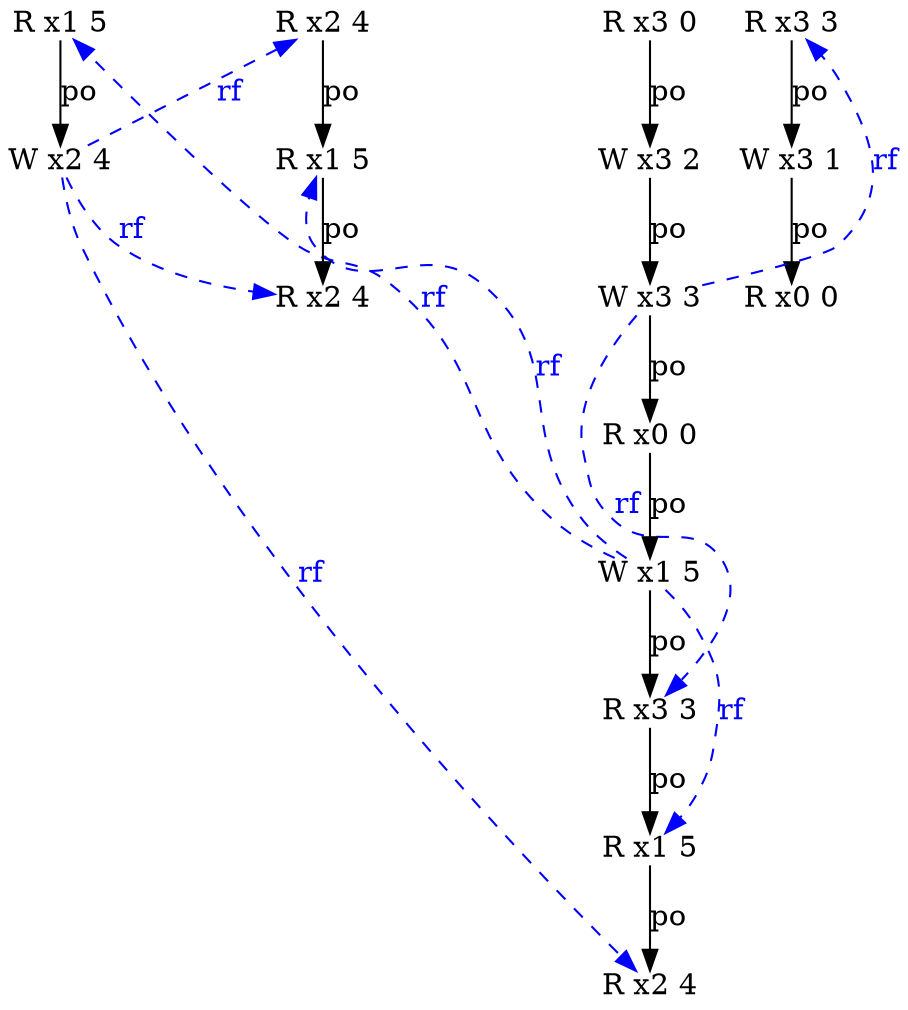 digraph g {
  n2_1 [type=W,loc=2,th=2,idx=1,label="W x2 4",pos="2,-1!",shape=plain];
  n1_1 [type=W,loc=3,th=1,idx=1,label="W x3 2",pos="1,-1!",shape=plain];
  n1_5 [type=R,loc=3,th=1,idx=5,label="R x3 3",pos="1,-5!",shape=plain];
  n2_0 [type=R,loc=1,th=2,idx=0,label="R x1 5",pos="2,0!",shape=plain];
  n1_7 [type=R,loc=2,th=1,idx=7,label="R x2 4",pos="1,-7!",shape=plain];
  n3_0 [type=R,loc=2,th=3,idx=0,label="R x2 4",pos="3,0!",shape=plain];
  n1_4 [type=W,loc=1,th=1,idx=4,label="W x1 5",pos="1,-4!",shape=plain];
  n3_1 [type=R,loc=1,th=3,idx=1,label="R x1 5",pos="3,-1!",shape=plain];
  n3_2 [type=R,loc=2,th=3,idx=2,label="R x2 4",pos="3,-2!",shape=plain];
  n1_6 [type=R,loc=1,th=1,idx=6,label="R x1 5",pos="1,-6!",shape=plain];
  n0_1 [type=W,loc=3,th=0,idx=1,label="W x3 1",pos="0,-1!",shape=plain];
  n0_0 [type=R,loc=3,th=0,idx=0,label="R x3 3",pos="0,0!",shape=plain];
  n0_2 [type=R,loc=0,th=0,idx=2,label="R x0 0",pos="0,-2!",shape=plain];
  n1_2 [type=W,loc=3,th=1,idx=2,label="W x3 3",pos="1,-2!",shape=plain];
  n1_0 [type=R,loc=3,th=1,idx=0,label="R x3 0",pos="1,0!",shape=plain];
  n1_3 [type=R,loc=0,th=1,idx=3,label="R x0 0",pos="1,-3!",shape=plain];
  n2_0 -> n2_1 [label="po"];
  n1_5 -> n1_6 [label="po"];
  n1_4 -> n1_5 [label="po"];
  n1_1 -> n1_2 [label="po"];
  n1_2 -> n1_3 [label="po"];
  n1_0 -> n1_1 [label="po"];
  n1_6 -> n1_7 [label="po"];
  n3_0 -> n3_1 [label="po"];
  n1_3 -> n1_4 [label="po"];
  n3_1 -> n3_2 [label="po"];
  n0_1 -> n0_2 [label="po"];
  n0_0 -> n0_1 [label="po"];
  n2_1 -> n3_2 [from_th=2,to_th=3,from_idx=1,to_idx=2,constraint=false,style=dashed,label="rf",fontcolor=blue,color=blue];
  n1_4 -> n1_6 [from_th=1,to_th=1,from_idx=4,to_idx=6,constraint=false,style=dashed,label="rf",fontcolor=blue,color=blue];
  n1_2 -> n0_0 [from_th=1,to_th=0,from_idx=2,to_idx=0,constraint=false,style=dashed,label="rf",fontcolor=blue,color=blue];
  n1_2 -> n1_5 [from_th=1,to_th=1,from_idx=2,to_idx=5,constraint=false,style=dashed,label="rf",fontcolor=blue,color=blue];
  n1_4 -> n3_1 [from_th=1,to_th=3,from_idx=4,to_idx=1,constraint=false,style=dashed,label="rf",fontcolor=blue,color=blue];
  n1_4 -> n2_0 [from_th=1,to_th=2,from_idx=4,to_idx=0,constraint=false,style=dashed,label="rf",fontcolor=blue,color=blue];
  n2_1 -> n3_0 [from_th=2,to_th=3,from_idx=1,to_idx=0,constraint=false,style=dashed,label="rf",fontcolor=blue,color=blue];
  n2_1 -> n1_7 [from_th=2,to_th=1,from_idx=1,to_idx=7,constraint=false,style=dashed,label="rf",fontcolor=blue,color=blue];
}
